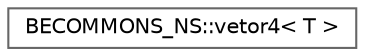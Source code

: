 digraph "Gráfico de Hierarquia de Classes"
{
 // LATEX_PDF_SIZE
  bgcolor="transparent";
  edge [fontname=Helvetica,fontsize=10,labelfontname=Helvetica,labelfontsize=10];
  node [fontname=Helvetica,fontsize=10,shape=box,height=0.2,width=0.4];
  rankdir="LR";
  Node0 [id="Node000000",label="BECOMMONS_NS::vetor4\< T \>",height=0.2,width=0.4,color="grey40", fillcolor="white", style="filled",URL="$structBECOMMONS__NS_1_1vetor4.html",tooltip=" "];
}
